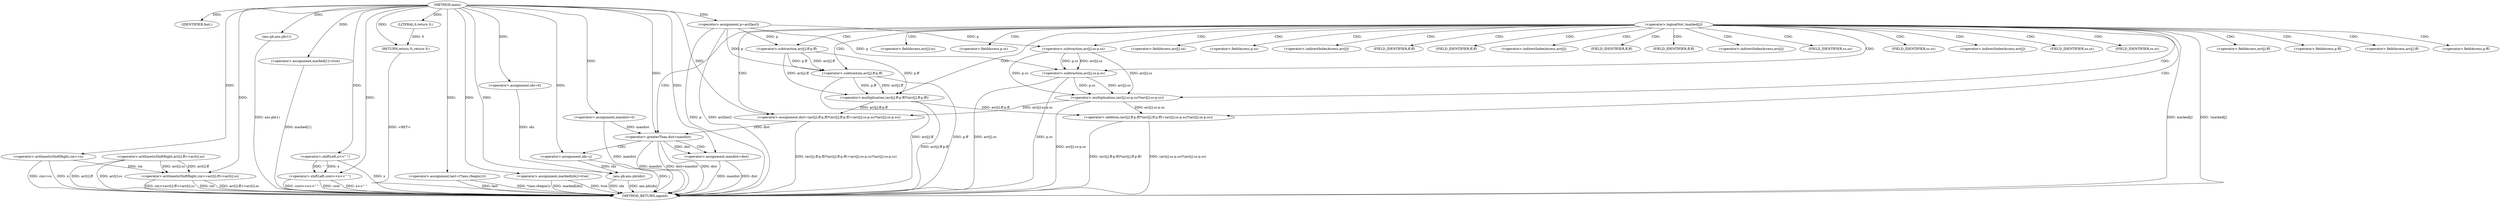 digraph "main" {  
"1000112" [label = "(METHOD,main)" ]
"1000236" [label = "(METHOD_RETURN,signed)" ]
"1000114" [label = "(IDENTIFIER,fast,)" ]
"1000116" [label = "(<operator>.arithmeticShiftRight,cin>>n)" ]
"1000120" [label = "(<operator>.arithmeticShiftRight,cin>>arr[i].ff>>arr[i].ss)" ]
"1000135" [label = "(ans.pb,ans.pb(1))" ]
"1000137" [label = "(<operator>.assignment,marked[1]=true)" ]
"1000229" [label = "(<operator>.shiftLeft,cout<<x<<\" \")" ]
"1000234" [label = "(RETURN,return 0;,return 0;)" ]
"1000144" [label = "(<operator>.assignment,last=(*(ans.rbegin())))" ]
"1000149" [label = "(<operator>.assignment,p=arr[last])" ]
"1000155" [label = "(<operator>.assignment,maxdist=0)" ]
"1000159" [label = "(<operator>.assignment,idx=0)" ]
"1000221" [label = "(<operator>.assignment,marked[idx]=true)" ]
"1000226" [label = "(ans.pb,ans.pb(idx))" ]
"1000235" [label = "(LITERAL,0,return 0;)" ]
"1000122" [label = "(<operator>.arithmeticShiftRight,arr[i].ff>>arr[i].ss)" ]
"1000163" [label = "(<operator>.logicalNot,!marked[j])" ]
"1000231" [label = "(<operator>.shiftLeft,x<<\" \")" ]
"1000169" [label = "(<operator>.assignment,dist=(arr[j].ff-p.ff)*(arr[j].ff-p.ff)+(arr[j].ss-p.ss)*(arr[j].ss-p.ss))" ]
"1000211" [label = "(<operator>.greaterThan,dist>maxdist)" ]
"1000171" [label = "(<operator>.addition,(arr[j].ff-p.ff)*(arr[j].ff-p.ff)+(arr[j].ss-p.ss)*(arr[j].ss-p.ss))" ]
"1000215" [label = "(<operator>.assignment,maxdist=dist)" ]
"1000218" [label = "(<operator>.assignment,idx=j)" ]
"1000172" [label = "(<operator>.multiplication,(arr[j].ff-p.ff)*(arr[j].ff-p.ff))" ]
"1000191" [label = "(<operator>.multiplication,(arr[j].ss-p.ss)*(arr[j].ss-p.ss))" ]
"1000173" [label = "(<operator>.subtraction,arr[j].ff-p.ff)" ]
"1000182" [label = "(<operator>.subtraction,arr[j].ff-p.ff)" ]
"1000192" [label = "(<operator>.subtraction,arr[j].ss-p.ss)" ]
"1000201" [label = "(<operator>.subtraction,arr[j].ss-p.ss)" ]
"1000174" [label = "(<operator>.fieldAccess,arr[j].ff)" ]
"1000179" [label = "(<operator>.fieldAccess,p.ff)" ]
"1000183" [label = "(<operator>.fieldAccess,arr[j].ff)" ]
"1000188" [label = "(<operator>.fieldAccess,p.ff)" ]
"1000193" [label = "(<operator>.fieldAccess,arr[j].ss)" ]
"1000198" [label = "(<operator>.fieldAccess,p.ss)" ]
"1000202" [label = "(<operator>.fieldAccess,arr[j].ss)" ]
"1000207" [label = "(<operator>.fieldAccess,p.ss)" ]
"1000175" [label = "(<operator>.indirectIndexAccess,arr[j])" ]
"1000178" [label = "(FIELD_IDENTIFIER,ff,ff)" ]
"1000181" [label = "(FIELD_IDENTIFIER,ff,ff)" ]
"1000184" [label = "(<operator>.indirectIndexAccess,arr[j])" ]
"1000187" [label = "(FIELD_IDENTIFIER,ff,ff)" ]
"1000190" [label = "(FIELD_IDENTIFIER,ff,ff)" ]
"1000194" [label = "(<operator>.indirectIndexAccess,arr[j])" ]
"1000197" [label = "(FIELD_IDENTIFIER,ss,ss)" ]
"1000200" [label = "(FIELD_IDENTIFIER,ss,ss)" ]
"1000203" [label = "(<operator>.indirectIndexAccess,arr[j])" ]
"1000206" [label = "(FIELD_IDENTIFIER,ss,ss)" ]
"1000209" [label = "(FIELD_IDENTIFIER,ss,ss)" ]
  "1000234" -> "1000236"  [ label = "DDG: <RET>"] 
  "1000116" -> "1000236"  [ label = "DDG: n"] 
  "1000116" -> "1000236"  [ label = "DDG: cin>>n"] 
  "1000120" -> "1000236"  [ label = "DDG: cin"] 
  "1000122" -> "1000236"  [ label = "DDG: arr[i].ff"] 
  "1000122" -> "1000236"  [ label = "DDG: arr[i].ss"] 
  "1000120" -> "1000236"  [ label = "DDG: arr[i].ff>>arr[i].ss"] 
  "1000120" -> "1000236"  [ label = "DDG: cin>>arr[i].ff>>arr[i].ss"] 
  "1000135" -> "1000236"  [ label = "DDG: ans.pb(1)"] 
  "1000137" -> "1000236"  [ label = "DDG: marked[1]"] 
  "1000144" -> "1000236"  [ label = "DDG: last"] 
  "1000144" -> "1000236"  [ label = "DDG: *(ans.rbegin())"] 
  "1000149" -> "1000236"  [ label = "DDG: p"] 
  "1000149" -> "1000236"  [ label = "DDG: arr[last]"] 
  "1000155" -> "1000236"  [ label = "DDG: maxdist"] 
  "1000163" -> "1000236"  [ label = "DDG: marked[j]"] 
  "1000163" -> "1000236"  [ label = "DDG: !marked[j]"] 
  "1000172" -> "1000236"  [ label = "DDG: arr[j].ff-p.ff"] 
  "1000182" -> "1000236"  [ label = "DDG: arr[j].ff"] 
  "1000182" -> "1000236"  [ label = "DDG: p.ff"] 
  "1000171" -> "1000236"  [ label = "DDG: (arr[j].ff-p.ff)*(arr[j].ff-p.ff)"] 
  "1000191" -> "1000236"  [ label = "DDG: arr[j].ss-p.ss"] 
  "1000201" -> "1000236"  [ label = "DDG: arr[j].ss"] 
  "1000201" -> "1000236"  [ label = "DDG: p.ss"] 
  "1000171" -> "1000236"  [ label = "DDG: (arr[j].ss-p.ss)*(arr[j].ss-p.ss)"] 
  "1000169" -> "1000236"  [ label = "DDG: (arr[j].ff-p.ff)*(arr[j].ff-p.ff)+(arr[j].ss-p.ss)*(arr[j].ss-p.ss)"] 
  "1000211" -> "1000236"  [ label = "DDG: dist"] 
  "1000211" -> "1000236"  [ label = "DDG: maxdist"] 
  "1000211" -> "1000236"  [ label = "DDG: dist>maxdist"] 
  "1000215" -> "1000236"  [ label = "DDG: maxdist"] 
  "1000215" -> "1000236"  [ label = "DDG: dist"] 
  "1000218" -> "1000236"  [ label = "DDG: j"] 
  "1000221" -> "1000236"  [ label = "DDG: marked[idx]"] 
  "1000221" -> "1000236"  [ label = "DDG: true"] 
  "1000226" -> "1000236"  [ label = "DDG: idx"] 
  "1000226" -> "1000236"  [ label = "DDG: ans.pb(idx)"] 
  "1000229" -> "1000236"  [ label = "DDG: x<<\" \""] 
  "1000229" -> "1000236"  [ label = "DDG: cout<<x<<\" \""] 
  "1000229" -> "1000236"  [ label = "DDG: cout"] 
  "1000231" -> "1000236"  [ label = "DDG: x"] 
  "1000112" -> "1000114"  [ label = "DDG: "] 
  "1000112" -> "1000137"  [ label = "DDG: "] 
  "1000235" -> "1000234"  [ label = "DDG: 0"] 
  "1000112" -> "1000234"  [ label = "DDG: "] 
  "1000112" -> "1000116"  [ label = "DDG: "] 
  "1000116" -> "1000120"  [ label = "DDG: cin"] 
  "1000112" -> "1000120"  [ label = "DDG: "] 
  "1000122" -> "1000120"  [ label = "DDG: arr[i].ss"] 
  "1000122" -> "1000120"  [ label = "DDG: arr[i].ff"] 
  "1000112" -> "1000135"  [ label = "DDG: "] 
  "1000112" -> "1000155"  [ label = "DDG: "] 
  "1000112" -> "1000159"  [ label = "DDG: "] 
  "1000112" -> "1000221"  [ label = "DDG: "] 
  "1000112" -> "1000229"  [ label = "DDG: "] 
  "1000231" -> "1000229"  [ label = "DDG: \" \""] 
  "1000231" -> "1000229"  [ label = "DDG: x"] 
  "1000112" -> "1000235"  [ label = "DDG: "] 
  "1000112" -> "1000144"  [ label = "DDG: "] 
  "1000112" -> "1000149"  [ label = "DDG: "] 
  "1000159" -> "1000226"  [ label = "DDG: idx"] 
  "1000218" -> "1000226"  [ label = "DDG: idx"] 
  "1000112" -> "1000226"  [ label = "DDG: "] 
  "1000112" -> "1000231"  [ label = "DDG: "] 
  "1000191" -> "1000169"  [ label = "DDG: arr[j].ss-p.ss"] 
  "1000172" -> "1000169"  [ label = "DDG: arr[j].ff-p.ff"] 
  "1000112" -> "1000169"  [ label = "DDG: "] 
  "1000172" -> "1000171"  [ label = "DDG: arr[j].ff-p.ff"] 
  "1000191" -> "1000171"  [ label = "DDG: arr[j].ss-p.ss"] 
  "1000169" -> "1000211"  [ label = "DDG: dist"] 
  "1000112" -> "1000211"  [ label = "DDG: "] 
  "1000155" -> "1000211"  [ label = "DDG: maxdist"] 
  "1000211" -> "1000215"  [ label = "DDG: dist"] 
  "1000112" -> "1000215"  [ label = "DDG: "] 
  "1000112" -> "1000218"  [ label = "DDG: "] 
  "1000173" -> "1000172"  [ label = "DDG: p.ff"] 
  "1000173" -> "1000172"  [ label = "DDG: arr[j].ff"] 
  "1000182" -> "1000172"  [ label = "DDG: p.ff"] 
  "1000182" -> "1000172"  [ label = "DDG: arr[j].ff"] 
  "1000192" -> "1000191"  [ label = "DDG: p.ss"] 
  "1000192" -> "1000191"  [ label = "DDG: arr[j].ss"] 
  "1000201" -> "1000191"  [ label = "DDG: arr[j].ss"] 
  "1000201" -> "1000191"  [ label = "DDG: p.ss"] 
  "1000149" -> "1000173"  [ label = "DDG: p"] 
  "1000173" -> "1000182"  [ label = "DDG: arr[j].ff"] 
  "1000149" -> "1000182"  [ label = "DDG: p"] 
  "1000173" -> "1000182"  [ label = "DDG: p.ff"] 
  "1000149" -> "1000192"  [ label = "DDG: p"] 
  "1000192" -> "1000201"  [ label = "DDG: arr[j].ss"] 
  "1000149" -> "1000201"  [ label = "DDG: p"] 
  "1000192" -> "1000201"  [ label = "DDG: p.ss"] 
  "1000163" -> "1000200"  [ label = "CDG: "] 
  "1000163" -> "1000211"  [ label = "CDG: "] 
  "1000163" -> "1000174"  [ label = "CDG: "] 
  "1000163" -> "1000191"  [ label = "CDG: "] 
  "1000163" -> "1000182"  [ label = "CDG: "] 
  "1000163" -> "1000197"  [ label = "CDG: "] 
  "1000163" -> "1000183"  [ label = "CDG: "] 
  "1000163" -> "1000172"  [ label = "CDG: "] 
  "1000163" -> "1000169"  [ label = "CDG: "] 
  "1000163" -> "1000178"  [ label = "CDG: "] 
  "1000163" -> "1000188"  [ label = "CDG: "] 
  "1000163" -> "1000207"  [ label = "CDG: "] 
  "1000163" -> "1000206"  [ label = "CDG: "] 
  "1000163" -> "1000203"  [ label = "CDG: "] 
  "1000163" -> "1000190"  [ label = "CDG: "] 
  "1000163" -> "1000173"  [ label = "CDG: "] 
  "1000163" -> "1000175"  [ label = "CDG: "] 
  "1000163" -> "1000201"  [ label = "CDG: "] 
  "1000163" -> "1000202"  [ label = "CDG: "] 
  "1000163" -> "1000171"  [ label = "CDG: "] 
  "1000163" -> "1000179"  [ label = "CDG: "] 
  "1000163" -> "1000193"  [ label = "CDG: "] 
  "1000163" -> "1000194"  [ label = "CDG: "] 
  "1000163" -> "1000192"  [ label = "CDG: "] 
  "1000163" -> "1000184"  [ label = "CDG: "] 
  "1000163" -> "1000209"  [ label = "CDG: "] 
  "1000163" -> "1000198"  [ label = "CDG: "] 
  "1000163" -> "1000187"  [ label = "CDG: "] 
  "1000163" -> "1000181"  [ label = "CDG: "] 
  "1000211" -> "1000215"  [ label = "CDG: "] 
  "1000211" -> "1000218"  [ label = "CDG: "] 
}
